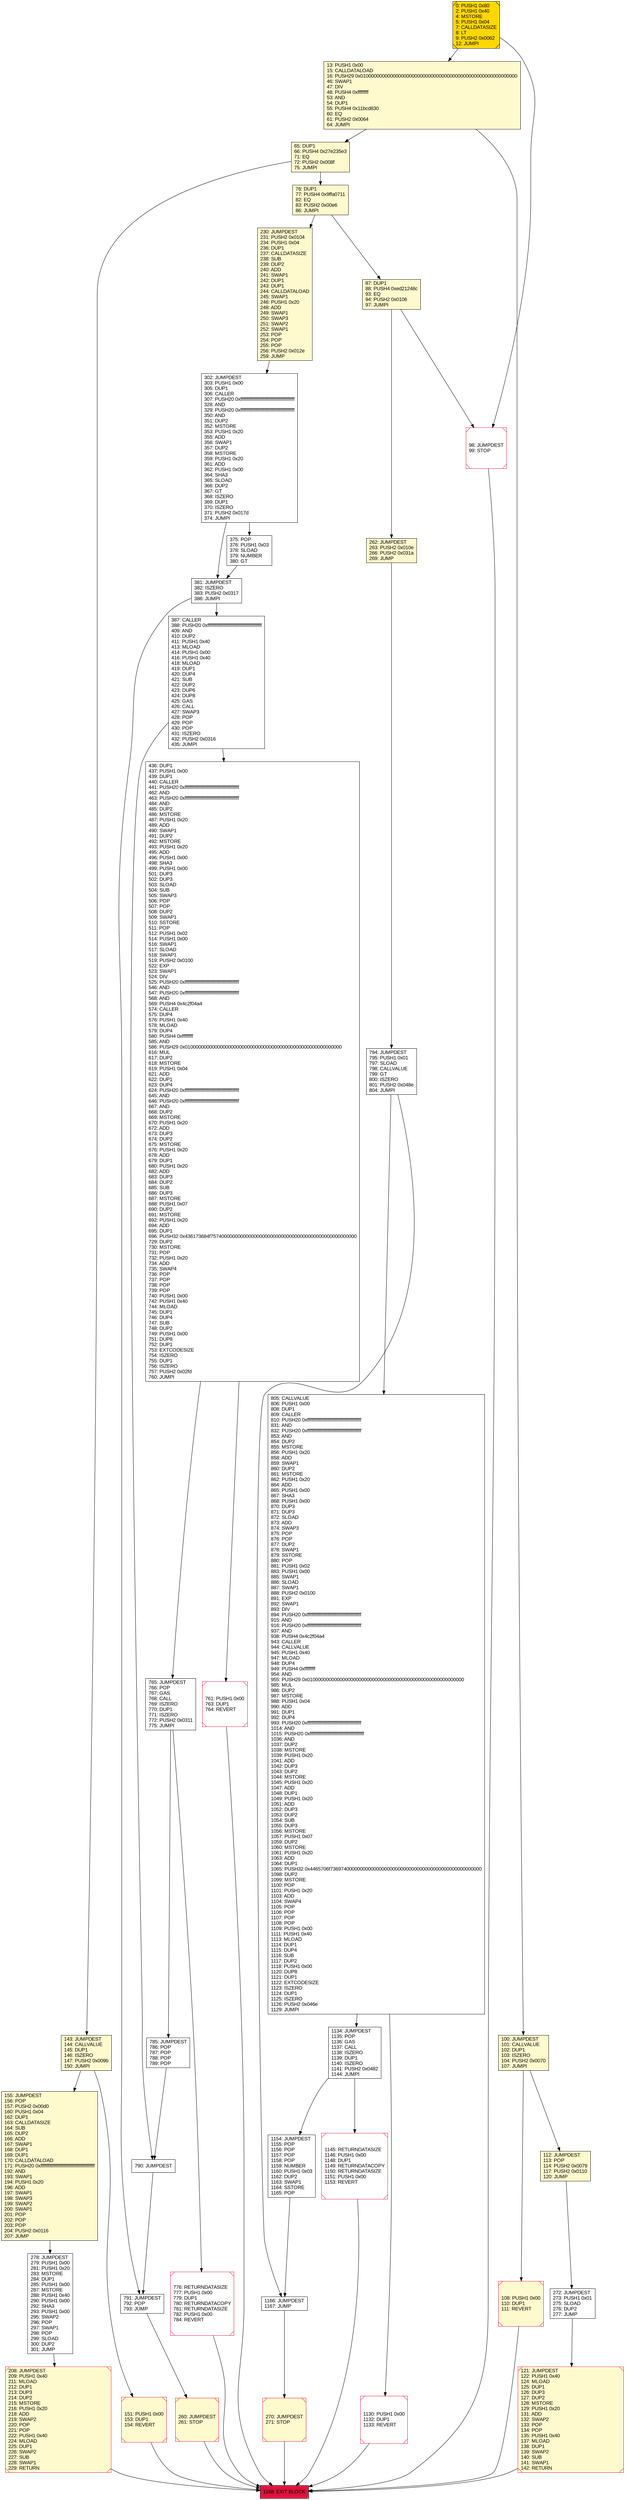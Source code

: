 digraph G {
bgcolor=transparent rankdir=UD;
node [shape=box style=filled color=black fillcolor=white fontname=arial fontcolor=black];
1154 [label="1154: JUMPDEST\l1155: POP\l1156: POP\l1157: POP\l1158: POP\l1159: NUMBER\l1160: PUSH1 0x03\l1162: DUP2\l1163: SWAP1\l1164: SSTORE\l1165: POP\l" ];
272 [label="272: JUMPDEST\l273: PUSH1 0x01\l275: SLOAD\l276: DUP2\l277: JUMP\l" ];
100 [label="100: JUMPDEST\l101: CALLVALUE\l102: DUP1\l103: ISZERO\l104: PUSH2 0x0070\l107: JUMPI\l" fillcolor=lemonchiffon ];
230 [label="230: JUMPDEST\l231: PUSH2 0x0104\l234: PUSH1 0x04\l236: DUP1\l237: CALLDATASIZE\l238: SUB\l239: DUP2\l240: ADD\l241: SWAP1\l242: DUP1\l243: DUP1\l244: CALLDATALOAD\l245: SWAP1\l246: PUSH1 0x20\l248: ADD\l249: SWAP1\l250: SWAP3\l251: SWAP2\l252: SWAP1\l253: POP\l254: POP\l255: POP\l256: PUSH2 0x012e\l259: JUMP\l" fillcolor=lemonchiffon ];
765 [label="765: JUMPDEST\l766: POP\l767: GAS\l768: CALL\l769: ISZERO\l770: DUP1\l771: ISZERO\l772: PUSH2 0x0311\l775: JUMPI\l" ];
121 [label="121: JUMPDEST\l122: PUSH1 0x40\l124: MLOAD\l125: DUP1\l126: DUP3\l127: DUP2\l128: MSTORE\l129: PUSH1 0x20\l131: ADD\l132: SWAP2\l133: POP\l134: POP\l135: PUSH1 0x40\l137: MLOAD\l138: DUP1\l139: SWAP2\l140: SUB\l141: SWAP1\l142: RETURN\l" fillcolor=lemonchiffon shape=Msquare color=crimson ];
387 [label="387: CALLER\l388: PUSH20 0xffffffffffffffffffffffffffffffffffffffff\l409: AND\l410: DUP2\l411: PUSH1 0x40\l413: MLOAD\l414: PUSH1 0x00\l416: PUSH1 0x40\l418: MLOAD\l419: DUP1\l420: DUP4\l421: SUB\l422: DUP2\l423: DUP6\l424: DUP8\l425: GAS\l426: CALL\l427: SWAP3\l428: POP\l429: POP\l430: POP\l431: ISZERO\l432: PUSH2 0x0316\l435: JUMPI\l" ];
1130 [label="1130: PUSH1 0x00\l1132: DUP1\l1133: REVERT\l" shape=Msquare color=crimson ];
87 [label="87: DUP1\l88: PUSH4 0xed21248c\l93: EQ\l94: PUSH2 0x0106\l97: JUMPI\l" fillcolor=lemonchiffon ];
108 [label="108: PUSH1 0x00\l110: DUP1\l111: REVERT\l" fillcolor=lemonchiffon shape=Msquare color=crimson ];
278 [label="278: JUMPDEST\l279: PUSH1 0x00\l281: PUSH1 0x20\l283: MSTORE\l284: DUP1\l285: PUSH1 0x00\l287: MSTORE\l288: PUSH1 0x40\l290: PUSH1 0x00\l292: SHA3\l293: PUSH1 0x00\l295: SWAP2\l296: POP\l297: SWAP1\l298: POP\l299: SLOAD\l300: DUP2\l301: JUMP\l" ];
1168 [label="1168: EXIT BLOCK\l" fillcolor=crimson ];
260 [label="260: JUMPDEST\l261: STOP\l" fillcolor=lemonchiffon shape=Msquare color=crimson ];
143 [label="143: JUMPDEST\l144: CALLVALUE\l145: DUP1\l146: ISZERO\l147: PUSH2 0x009b\l150: JUMPI\l" fillcolor=lemonchiffon ];
776 [label="776: RETURNDATASIZE\l777: PUSH1 0x00\l779: DUP1\l780: RETURNDATACOPY\l781: RETURNDATASIZE\l782: PUSH1 0x00\l784: REVERT\l" shape=Msquare color=crimson ];
112 [label="112: JUMPDEST\l113: POP\l114: PUSH2 0x0079\l117: PUSH2 0x0110\l120: JUMP\l" fillcolor=lemonchiffon ];
375 [label="375: POP\l376: PUSH1 0x03\l378: SLOAD\l379: NUMBER\l380: GT\l" ];
761 [label="761: PUSH1 0x00\l763: DUP1\l764: REVERT\l" shape=Msquare color=crimson ];
270 [label="270: JUMPDEST\l271: STOP\l" fillcolor=lemonchiffon shape=Msquare color=crimson ];
790 [label="790: JUMPDEST\l" ];
1145 [label="1145: RETURNDATASIZE\l1146: PUSH1 0x00\l1148: DUP1\l1149: RETURNDATACOPY\l1150: RETURNDATASIZE\l1151: PUSH1 0x00\l1153: REVERT\l" shape=Msquare color=crimson ];
262 [label="262: JUMPDEST\l263: PUSH2 0x010e\l266: PUSH2 0x031a\l269: JUMP\l" fillcolor=lemonchiffon ];
208 [label="208: JUMPDEST\l209: PUSH1 0x40\l211: MLOAD\l212: DUP1\l213: DUP3\l214: DUP2\l215: MSTORE\l216: PUSH1 0x20\l218: ADD\l219: SWAP2\l220: POP\l221: POP\l222: PUSH1 0x40\l224: MLOAD\l225: DUP1\l226: SWAP2\l227: SUB\l228: SWAP1\l229: RETURN\l" fillcolor=lemonchiffon shape=Msquare color=crimson ];
13 [label="13: PUSH1 0x00\l15: CALLDATALOAD\l16: PUSH29 0x0100000000000000000000000000000000000000000000000000000000\l46: SWAP1\l47: DIV\l48: PUSH4 0xffffffff\l53: AND\l54: DUP1\l55: PUSH4 0x11bcd830\l60: EQ\l61: PUSH2 0x0064\l64: JUMPI\l" fillcolor=lemonchiffon ];
0 [label="0: PUSH1 0x80\l2: PUSH1 0x40\l4: MSTORE\l5: PUSH1 0x04\l7: CALLDATASIZE\l8: LT\l9: PUSH2 0x0062\l12: JUMPI\l" fillcolor=lemonchiffon shape=Msquare fillcolor=gold ];
381 [label="381: JUMPDEST\l382: ISZERO\l383: PUSH2 0x0317\l386: JUMPI\l" ];
805 [label="805: CALLVALUE\l806: PUSH1 0x00\l808: DUP1\l809: CALLER\l810: PUSH20 0xffffffffffffffffffffffffffffffffffffffff\l831: AND\l832: PUSH20 0xffffffffffffffffffffffffffffffffffffffff\l853: AND\l854: DUP2\l855: MSTORE\l856: PUSH1 0x20\l858: ADD\l859: SWAP1\l860: DUP2\l861: MSTORE\l862: PUSH1 0x20\l864: ADD\l865: PUSH1 0x00\l867: SHA3\l868: PUSH1 0x00\l870: DUP3\l871: DUP3\l872: SLOAD\l873: ADD\l874: SWAP3\l875: POP\l876: POP\l877: DUP2\l878: SWAP1\l879: SSTORE\l880: POP\l881: PUSH1 0x02\l883: PUSH1 0x00\l885: SWAP1\l886: SLOAD\l887: SWAP1\l888: PUSH2 0x0100\l891: EXP\l892: SWAP1\l893: DIV\l894: PUSH20 0xffffffffffffffffffffffffffffffffffffffff\l915: AND\l916: PUSH20 0xffffffffffffffffffffffffffffffffffffffff\l937: AND\l938: PUSH4 0x4c2f04a4\l943: CALLER\l944: CALLVALUE\l945: PUSH1 0x40\l947: MLOAD\l948: DUP4\l949: PUSH4 0xffffffff\l954: AND\l955: PUSH29 0x0100000000000000000000000000000000000000000000000000000000\l985: MUL\l986: DUP2\l987: MSTORE\l988: PUSH1 0x04\l990: ADD\l991: DUP1\l992: DUP4\l993: PUSH20 0xffffffffffffffffffffffffffffffffffffffff\l1014: AND\l1015: PUSH20 0xffffffffffffffffffffffffffffffffffffffff\l1036: AND\l1037: DUP2\l1038: MSTORE\l1039: PUSH1 0x20\l1041: ADD\l1042: DUP3\l1043: DUP2\l1044: MSTORE\l1045: PUSH1 0x20\l1047: ADD\l1048: DUP1\l1049: PUSH1 0x20\l1051: ADD\l1052: DUP3\l1053: DUP2\l1054: SUB\l1055: DUP3\l1056: MSTORE\l1057: PUSH1 0x07\l1059: DUP2\l1060: MSTORE\l1061: PUSH1 0x20\l1063: ADD\l1064: DUP1\l1065: PUSH32 0x4465706f73697400000000000000000000000000000000000000000000000000\l1098: DUP2\l1099: MSTORE\l1100: POP\l1101: PUSH1 0x20\l1103: ADD\l1104: SWAP4\l1105: POP\l1106: POP\l1107: POP\l1108: POP\l1109: PUSH1 0x00\l1111: PUSH1 0x40\l1113: MLOAD\l1114: DUP1\l1115: DUP4\l1116: SUB\l1117: DUP2\l1118: PUSH1 0x00\l1120: DUP8\l1121: DUP1\l1122: EXTCODESIZE\l1123: ISZERO\l1124: DUP1\l1125: ISZERO\l1126: PUSH2 0x046e\l1129: JUMPI\l" ];
76 [label="76: DUP1\l77: PUSH4 0x9ffa0711\l82: EQ\l83: PUSH2 0x00e6\l86: JUMPI\l" fillcolor=lemonchiffon ];
302 [label="302: JUMPDEST\l303: PUSH1 0x00\l305: DUP1\l306: CALLER\l307: PUSH20 0xffffffffffffffffffffffffffffffffffffffff\l328: AND\l329: PUSH20 0xffffffffffffffffffffffffffffffffffffffff\l350: AND\l351: DUP2\l352: MSTORE\l353: PUSH1 0x20\l355: ADD\l356: SWAP1\l357: DUP2\l358: MSTORE\l359: PUSH1 0x20\l361: ADD\l362: PUSH1 0x00\l364: SHA3\l365: SLOAD\l366: DUP2\l367: GT\l368: ISZERO\l369: DUP1\l370: ISZERO\l371: PUSH2 0x017d\l374: JUMPI\l" ];
65 [label="65: DUP1\l66: PUSH4 0x27e235e3\l71: EQ\l72: PUSH2 0x008f\l75: JUMPI\l" fillcolor=lemonchiffon ];
1134 [label="1134: JUMPDEST\l1135: POP\l1136: GAS\l1137: CALL\l1138: ISZERO\l1139: DUP1\l1140: ISZERO\l1141: PUSH2 0x0482\l1144: JUMPI\l" ];
791 [label="791: JUMPDEST\l792: POP\l793: JUMP\l" ];
794 [label="794: JUMPDEST\l795: PUSH1 0x01\l797: SLOAD\l798: CALLVALUE\l799: GT\l800: ISZERO\l801: PUSH2 0x048e\l804: JUMPI\l" ];
98 [label="98: JUMPDEST\l99: STOP\l" shape=Msquare color=crimson ];
151 [label="151: PUSH1 0x00\l153: DUP1\l154: REVERT\l" fillcolor=lemonchiffon shape=Msquare color=crimson ];
436 [label="436: DUP1\l437: PUSH1 0x00\l439: DUP1\l440: CALLER\l441: PUSH20 0xffffffffffffffffffffffffffffffffffffffff\l462: AND\l463: PUSH20 0xffffffffffffffffffffffffffffffffffffffff\l484: AND\l485: DUP2\l486: MSTORE\l487: PUSH1 0x20\l489: ADD\l490: SWAP1\l491: DUP2\l492: MSTORE\l493: PUSH1 0x20\l495: ADD\l496: PUSH1 0x00\l498: SHA3\l499: PUSH1 0x00\l501: DUP3\l502: DUP3\l503: SLOAD\l504: SUB\l505: SWAP3\l506: POP\l507: POP\l508: DUP2\l509: SWAP1\l510: SSTORE\l511: POP\l512: PUSH1 0x02\l514: PUSH1 0x00\l516: SWAP1\l517: SLOAD\l518: SWAP1\l519: PUSH2 0x0100\l522: EXP\l523: SWAP1\l524: DIV\l525: PUSH20 0xffffffffffffffffffffffffffffffffffffffff\l546: AND\l547: PUSH20 0xffffffffffffffffffffffffffffffffffffffff\l568: AND\l569: PUSH4 0x4c2f04a4\l574: CALLER\l575: DUP4\l576: PUSH1 0x40\l578: MLOAD\l579: DUP4\l580: PUSH4 0xffffffff\l585: AND\l586: PUSH29 0x0100000000000000000000000000000000000000000000000000000000\l616: MUL\l617: DUP2\l618: MSTORE\l619: PUSH1 0x04\l621: ADD\l622: DUP1\l623: DUP4\l624: PUSH20 0xffffffffffffffffffffffffffffffffffffffff\l645: AND\l646: PUSH20 0xffffffffffffffffffffffffffffffffffffffff\l667: AND\l668: DUP2\l669: MSTORE\l670: PUSH1 0x20\l672: ADD\l673: DUP3\l674: DUP2\l675: MSTORE\l676: PUSH1 0x20\l678: ADD\l679: DUP1\l680: PUSH1 0x20\l682: ADD\l683: DUP3\l684: DUP2\l685: SUB\l686: DUP3\l687: MSTORE\l688: PUSH1 0x07\l690: DUP2\l691: MSTORE\l692: PUSH1 0x20\l694: ADD\l695: DUP1\l696: PUSH32 0x436173684f757400000000000000000000000000000000000000000000000000\l729: DUP2\l730: MSTORE\l731: POP\l732: PUSH1 0x20\l734: ADD\l735: SWAP4\l736: POP\l737: POP\l738: POP\l739: POP\l740: PUSH1 0x00\l742: PUSH1 0x40\l744: MLOAD\l745: DUP1\l746: DUP4\l747: SUB\l748: DUP2\l749: PUSH1 0x00\l751: DUP8\l752: DUP1\l753: EXTCODESIZE\l754: ISZERO\l755: DUP1\l756: ISZERO\l757: PUSH2 0x02fd\l760: JUMPI\l" ];
785 [label="785: JUMPDEST\l786: POP\l787: POP\l788: POP\l789: POP\l" ];
1166 [label="1166: JUMPDEST\l1167: JUMP\l" ];
155 [label="155: JUMPDEST\l156: POP\l157: PUSH2 0x00d0\l160: PUSH1 0x04\l162: DUP1\l163: CALLDATASIZE\l164: SUB\l165: DUP2\l166: ADD\l167: SWAP1\l168: DUP1\l169: DUP1\l170: CALLDATALOAD\l171: PUSH20 0xffffffffffffffffffffffffffffffffffffffff\l192: AND\l193: SWAP1\l194: PUSH1 0x20\l196: ADD\l197: SWAP1\l198: SWAP3\l199: SWAP2\l200: SWAP1\l201: POP\l202: POP\l203: POP\l204: PUSH2 0x0116\l207: JUMP\l" fillcolor=lemonchiffon ];
260 -> 1168;
0 -> 13;
776 -> 1168;
302 -> 381;
270 -> 1168;
794 -> 1166;
272 -> 121;
112 -> 272;
765 -> 776;
791 -> 260;
76 -> 230;
1166 -> 270;
76 -> 87;
151 -> 1168;
143 -> 151;
13 -> 100;
143 -> 155;
805 -> 1130;
785 -> 790;
278 -> 208;
436 -> 761;
1134 -> 1154;
375 -> 381;
302 -> 375;
1154 -> 1166;
65 -> 76;
100 -> 108;
761 -> 1168;
805 -> 1134;
13 -> 65;
1134 -> 1145;
0 -> 98;
262 -> 794;
387 -> 790;
794 -> 805;
381 -> 791;
121 -> 1168;
1130 -> 1168;
100 -> 112;
108 -> 1168;
98 -> 1168;
230 -> 302;
790 -> 791;
381 -> 387;
87 -> 262;
155 -> 278;
1145 -> 1168;
208 -> 1168;
87 -> 98;
387 -> 436;
65 -> 143;
436 -> 765;
765 -> 785;
}